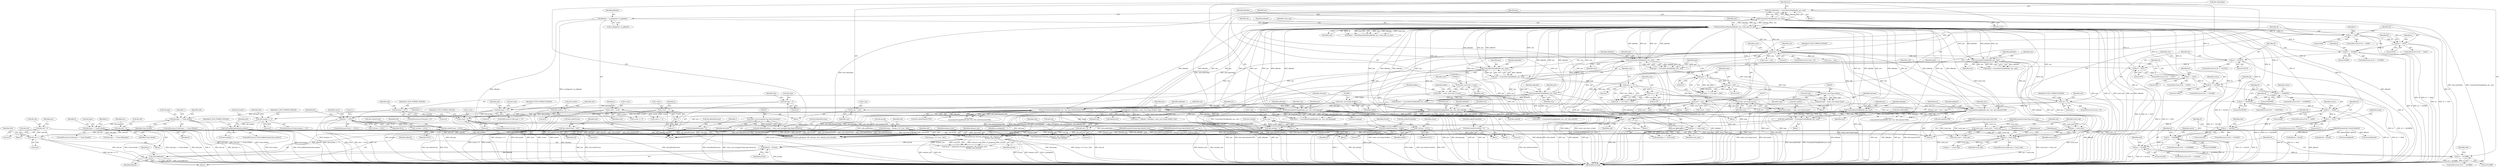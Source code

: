 digraph "1_Android_cc274e2abe8b2a6698a5c47d8aa4bb45f1f9538d_57@pointer" {
"1000781" [label="(Call,pResult = pTrack)"];
"1000771" [label="(Call,AudioTrack::Parse(m_pSegment, info, element_start,\n                                          element_size, pTrack))"];
"1000606" [label="(Call,info.codecDelay = UnserializeUInt(pReader, pos, size))"];
"1000610" [label="(Call,UnserializeUInt(pReader, pos, size))"];
"1000223" [label="(Call,ParseElementHeader(pReader, pos, track_stop, id, size))"];
"1000458" [label="(Call,UnserializeUInt(pReader, pos, size))"];
"1000236" [label="(Call,size < 0)"];
"1000388" [label="(Call,UnserializeUInt(pReader, pos, size))"];
"1000589" [label="(Call,UnserializeString(pReader, pos, size, info.codecNameAsUTF8))"];
"1000624" [label="(Call,UnserializeUInt(pReader, pos, size))"];
"1000134" [label="(Call,pReader = m_pSegment->m_pReader)"];
"1000503" [label="(Call,UnserializeUInt(pReader, pos, size))"];
"1000484" [label="(Call,UnserializeString(pReader, pos, size, info.codecId))"];
"1000418" [label="(Call,UnserializeString(pReader, pos, size, info.nameAsUTF8))"];
"1000438" [label="(Call,UnserializeString(pReader, pos, size, info.language))"];
"1000358" [label="(Call,UnserializeUInt(pReader, pos, size))"];
"1000214" [label="(Call,pos < track_stop)"];
"1000632" [label="(Call,pos <= track_stop)"];
"1000628" [label="(Call,pos += size)"];
"1000539" [label="(Call,static_cast<size_t>(size))"];
"1000299" [label="(Call,size > 8)"];
"1000557" [label="(Call,pReader->Read(pos, static_cast<long>(buflen), buf))"];
"1000559" [label="(Call,static_cast<long>(buflen))"];
"1000537" [label="(Call,buflen = static_cast<size_t>(size))"];
"1000548" [label="(Call,buf == NULL)"];
"1000140" [label="(Call,pos = track_start)"];
"1000123" [label="(MethodParameterIn,long long track_start)"];
"1000144" [label="(Call,track_stop = track_start + track_size)"];
"1000124" [label="(MethodParameterIn,long long track_size)"];
"1000519" [label="(Call,id == 0x23A2)"];
"1000497" [label="(Call,id == 0x1C)"];
"1000477" [label="(Call,id == 0x06)"];
"1000451" [label="(Call,id == 0x03E383)"];
"1000431" [label="(Call,id == 0x02B59C)"];
"1000411" [label="(Call,id == 0x136E)"];
"1000381" [label="(Call,id == 0x03)"];
"1000351" [label="(Call,id == 0x57)"];
"1000294" [label="(Call,id == 0x33C5)"];
"1000278" [label="(Call,id == 0x2D80)"];
"1000262" [label="(Call,id == 0x61)"];
"1000246" [label="(Call,id == 0x60)"];
"1000616" [label="(Call,id == 0x16BB)"];
"1000602" [label="(Call,id == 0x16AA)"];
"1000582" [label="(Call,id == 0x058688)"];
"1000662" [label="(Call,info.lacing = (lacing > 0) ? true : false)"];
"1000570" [label="(Call,info.codecPrivate = buf)"];
"1000342" [label="(Call,info.uid |= b)"];
"1000337" [label="(Call,info.uid <<= 8)"];
"1000304" [label="(Call,info.uid = 0)"];
"1000468" [label="(Call,info.defaultDuration = static_cast<unsigned long long>(duration))"];
"1000472" [label="(Call,static_cast<unsigned long long>(duration))"];
"1000463" [label="(Call,duration < 0)"];
"1000456" [label="(Call,duration = UnserializeUInt(pReader, pos, size))"];
"1000737" [label="(Call,info.type == Track::kAudio)"];
"1000673" [label="(Call,info.type == Track::kVideo)"];
"1000655" [label="(Call,info.type <= 0)"];
"1000150" [label="(Call,info.type = 0)"];
"1000402" [label="(Call,info.type = static_cast<long>(type))"];
"1000406" [label="(Call,static_cast<long>(type))"];
"1000397" [label="(Call,type > 254)"];
"1000394" [label="(Call,type <= 0)"];
"1000386" [label="(Call,type = UnserializeUInt(pReader, pos, size))"];
"1000648" [label="(Call,GetTrackByNumber(info.number))"];
"1000640" [label="(Call,info.number <= 0)"];
"1000372" [label="(Call,info.number = static_cast<long>(num))"];
"1000376" [label="(Call,static_cast<long>(num))"];
"1000364" [label="(Call,num <= 0)"];
"1000356" [label="(Call,num = UnserializeUInt(pReader, pos, size))"];
"1000367" [label="(Call,num > 127)"];
"1000155" [label="(Call,info.number = 0)"];
"1000526" [label="(Call,info.codecPrivate = NULL)"];
"1000575" [label="(Call,info.codecPrivateSize = buflen)"];
"1000531" [label="(Call,info.codecPrivateSize = 0)"];
"1000620" [label="(Call,info.seekPreRoll = UnserializeUInt(pReader, pos, size))"];
"1000165" [label="(Call,info.defaultDuration = 0)"];
"1000759" [label="(Call,info.settings = a)"];
"1000744" [label="(Call,a.start < 0)"];
"1000184" [label="(Call,a.start = -1)"];
"1000188" [label="(Call,-1)"];
"1000266" [label="(Call,a.start = start)"];
"1000242" [label="(Call,start = pos)"];
"1000190" [label="(Call,a.size = -1)"];
"1000194" [label="(Call,-1)"];
"1000271" [label="(Call,a.size = size)"];
"1000160" [label="(Call,info.uid = 0)"];
"1000125" [label="(MethodParameterIn,long long element_start)"];
"1000126" [label="(MethodParameterIn,long long element_size)"];
"1000765" [label="(Call,* pTrack = NULL)"];
"1000127" [label="(MethodParameterIn,Track*& pResult)"];
"1000784" [label="(Call,assert(pResult))"];
"1000227" [label="(Identifier,id)"];
"1000465" [label="(Literal,0)"];
"1000124" [label="(MethodParameterIn,long long track_size)"];
"1000629" [label="(Identifier,pos)"];
"1000438" [label="(Call,UnserializeString(pReader, pos, size, info.language))"];
"1000359" [label="(Identifier,pReader)"];
"1000279" [label="(Identifier,id)"];
"1000745" [label="(Call,a.start)"];
"1000367" [label="(Call,num > 127)"];
"1000458" [label="(Call,UnserializeUInt(pReader, pos, size))"];
"1000166" [label="(Call,info.defaultDuration)"];
"1000386" [label="(Call,type = UnserializeUInt(pReader, pos, size))"];
"1000754" [label="(Identifier,v)"];
"1000604" [label="(Literal,0x16AA)"];
"1000442" [label="(Call,info.language)"];
"1000127" [label="(MethodParameterIn,Track*& pResult)"];
"1000472" [label="(Call,static_cast<unsigned long long>(duration))"];
"1000739" [label="(Identifier,info)"];
"1000548" [label="(Call,buf == NULL)"];
"1000736" [label="(ControlStructure,if (info.type == Track::kAudio))"];
"1000497" [label="(Call,id == 0x1C)"];
"1000456" [label="(Call,duration = UnserializeUInt(pReader, pos, size))"];
"1000470" [label="(Identifier,info)"];
"1000664" [label="(Identifier,info)"];
"1000743" [label="(ControlStructure,if (a.start < 0))"];
"1000628" [label="(Call,pos += size)"];
"1000165" [label="(Call,info.defaultDuration = 0)"];
"1000460" [label="(Identifier,pos)"];
"1000361" [label="(Identifier,size)"];
"1000526" [label="(Call,info.codecPrivate = NULL)"];
"1000299" [label="(Call,size > 8)"];
"1000592" [label="(Identifier,size)"];
"1000625" [label="(Identifier,pReader)"];
"1000433" [label="(Literal,0x02B59C)"];
"1000485" [label="(Identifier,pReader)"];
"1000577" [label="(Identifier,info)"];
"1000189" [label="(Literal,1)"];
"1000387" [label="(Identifier,type)"];
"1000306" [label="(Identifier,info)"];
"1000242" [label="(Call,start = pos)"];
"1000228" [label="(Identifier,size)"];
"1000412" [label="(Identifier,id)"];
"1000656" [label="(Call,info.type)"];
"1000396" [label="(Literal,0)"];
"1000549" [label="(Identifier,buf)"];
"1000459" [label="(Identifier,pReader)"];
"1000737" [label="(Call,info.type == Track::kAudio)"];
"1000532" [label="(Call,info.codecPrivateSize)"];
"1000488" [label="(Call,info.codecId)"];
"1000636" [label="(Call,pos == track_stop)"];
"1000627" [label="(Identifier,size)"];
"1000750" [label="(Identifier,E_FILE_FORMAT_INVALID)"];
"1000342" [label="(Call,info.uid |= b)"];
"1000746" [label="(Identifier,a)"];
"1000765" [label="(Call,* pTrack = NULL)"];
"1000344" [label="(Identifier,info)"];
"1000266" [label="(Call,a.start = start)"];
"1000531" [label="(Call,info.codecPrivateSize = 0)"];
"1000771" [label="(Call,AudioTrack::Parse(m_pSegment, info, element_start,\n                                          element_size, pTrack))"];
"1000666" [label="(Call,(lacing > 0) ? true : false)"];
"1000346" [label="(Identifier,b)"];
"1000502" [label="(Identifier,lacing)"];
"1000607" [label="(Call,info.codecDelay)"];
"1000538" [label="(Identifier,buflen)"];
"1000293" [label="(ControlStructure,if (id == 0x33C5))"];
"1000853" [label="(Call,Track::Create(m_pSegment, info, element_start, element_size, pTrack))"];
"1000617" [label="(Identifier,id)"];
"1000467" [label="(Identifier,E_FILE_FORMAT_INVALID)"];
"1000394" [label="(Call,type <= 0)"];
"1000646" [label="(Identifier,E_FILE_FORMAT_INVALID)"];
"1000378" [label="(Identifier,num)"];
"1000454" [label="(Block,)"];
"1000469" [label="(Call,info.defaultDuration)"];
"1000863" [label="(Call,pResult = pTrack)"];
"1000648" [label="(Call,GetTrackByNumber(info.number))"];
"1000785" [label="(Identifier,pResult)"];
"1000354" [label="(Block,)"];
"1000622" [label="(Identifier,info)"];
"1000776" [label="(Identifier,pTrack)"];
"1000145" [label="(Identifier,track_stop)"];
"1000707" [label="(Call,VideoTrack::Parse(m_pSegment, info, element_start,\n                                          element_size, pTrack))"];
"1000311" [label="(Identifier,pos_)"];
"1000618" [label="(Literal,0x16BB)"];
"1000397" [label="(Call,type > 254)"];
"1000236" [label="(Call,size < 0)"];
"1000501" [label="(Call,lacing = UnserializeUInt(pReader, pos, size))"];
"1000674" [label="(Call,info.type)"];
"1000717" [label="(Call,pResult = pTrack)"];
"1000616" [label="(Call,id == 0x16BB)"];
"1000556" [label="(Identifier,status)"];
"1000243" [label="(Identifier,start)"];
"1000353" [label="(Literal,0x57)"];
"1000462" [label="(ControlStructure,if (duration < 0))"];
"1000167" [label="(Identifier,info)"];
"1000533" [label="(Identifier,info)"];
"1000136" [label="(Call,m_pSegment->m_pReader)"];
"1000224" [label="(Identifier,pReader)"];
"1000576" [label="(Call,info.codecPrivateSize)"];
"1000275" [label="(Identifier,size)"];
"1000420" [label="(Identifier,pos)"];
"1000463" [label="(Call,duration < 0)"];
"1000406" [label="(Call,static_cast<long>(type))"];
"1000663" [label="(Call,info.lacing)"];
"1000484" [label="(Call,UnserializeString(pReader, pos, size, info.codecId))"];
"1000357" [label="(Identifier,num)"];
"1000250" [label="(Call,v.start = start)"];
"1000272" [label="(Call,a.size)"];
"1000301" [label="(Literal,8)"];
"1000519" [label="(Call,id == 0x23A2)"];
"1000624" [label="(Call,UnserializeUInt(pReader, pos, size))"];
"1000612" [label="(Identifier,pos)"];
"1000188" [label="(Call,-1)"];
"1000246" [label="(Call,id == 0x60)"];
"1000570" [label="(Call,info.codecPrivate = buf)"];
"1000173" [label="(Identifier,v)"];
"1000520" [label="(Identifier,id)"];
"1000496" [label="(ControlStructure,if (id == 0x1C))"];
"1000194" [label="(Call,-1)"];
"1000541" [label="(Identifier,size)"];
"1000682" [label="(Identifier,v)"];
"1000191" [label="(Call,a.size)"];
"1000261" [label="(ControlStructure,if (id == 0x61))"];
"1000537" [label="(Call,buflen = static_cast<size_t>(size))"];
"1000162" [label="(Identifier,info)"];
"1000157" [label="(Identifier,info)"];
"1000550" [label="(Identifier,NULL)"];
"1000144" [label="(Call,track_stop = track_start + track_size)"];
"1000588" [label="(Identifier,status)"];
"1000384" [label="(Block,)"];
"1000235" [label="(ControlStructure,if (size < 0))"];
"1000741" [label="(Identifier,Track::kAudio)"];
"1000352" [label="(Identifier,id)"];
"1000284" [label="(Identifier,e)"];
"1000282" [label="(Call,e.start = start)"];
"1000530" [label="(Identifier,NULL)"];
"1000303" [label="(Identifier,E_FILE_FORMAT_INVALID)"];
"1000543" [label="(Identifier,buflen)"];
"1000561" [label="(Identifier,buflen)"];
"1000847" [label="(Call,* pTrack = NULL)"];
"1000634" [label="(Identifier,track_stop)"];
"1000451" [label="(Call,id == 0x03E383)"];
"1000655" [label="(Call,info.type <= 0)"];
"1000169" [label="(Literal,0)"];
"1000613" [label="(Identifier,size)"];
"1000440" [label="(Identifier,pos)"];
"1000535" [label="(Literal,0)"];
"1000499" [label="(Literal,0x1C)"];
"1000641" [label="(Call,info.number)"];
"1000184" [label="(Call,a.start = -1)"];
"1000558" [label="(Identifier,pos)"];
"1000383" [label="(Literal,0x03)"];
"1000195" [label="(Literal,1)"];
"1000155" [label="(Call,info.number = 0)"];
"1000557" [label="(Call,pReader->Read(pos, static_cast<long>(buflen), buf))"];
"1000142" [label="(Identifier,track_start)"];
"1000644" [label="(Literal,0)"];
"1000126" [label="(MethodParameterIn,long long element_size)"];
"1000773" [label="(Identifier,info)"];
"1000587" [label="(Call,status =\n UnserializeString(pReader, pos, size, info.codecNameAsUTF8))"];
"1000468" [label="(Call,info.defaultDuration = static_cast<unsigned long long>(duration))"];
"1000363" [label="(Call,(num <= 0) || (num > 127))"];
"1000146" [label="(Call,track_start + track_size)"];
"1000351" [label="(Call,id == 0x57)"];
"1000654" [label="(ControlStructure,if (info.type <= 0))"];
"1000271" [label="(Call,a.size = size)"];
"1000223" [label="(Call,ParseElementHeader(pReader, pos, track_stop, id, size))"];
"1000562" [label="(Identifier,buf)"];
"1000591" [label="(Identifier,pos)"];
"1000759" [label="(Call,info.settings = a)"];
"1000766" [label="(Identifier,pTrack)"];
"1000255" [label="(Call,v.size = size)"];
"1000338" [label="(Call,info.uid)"];
"1000464" [label="(Identifier,duration)"];
"1000192" [label="(Identifier,a)"];
"1000653" [label="(Identifier,E_FILE_FORMAT_INVALID)"];
"1000156" [label="(Call,info.number)"];
"1000575" [label="(Call,info.codecPrivateSize = buflen)"];
"1000477" [label="(Call,id == 0x06)"];
"1000589" [label="(Call,UnserializeString(pReader, pos, size, info.codecNameAsUTF8))"];
"1000584" [label="(Literal,0x058688)"];
"1000389" [label="(Identifier,pReader)"];
"1000608" [label="(Identifier,info)"];
"1000581" [label="(ControlStructure,if (id == 0x058688))"];
"1000390" [label="(Identifier,pos)"];
"1000296" [label="(Literal,0x33C5)"];
"1000408" [label="(Identifier,type)"];
"1000402" [label="(Call,info.type = static_cast<long>(type))"];
"1000559" [label="(Call,static_cast<long>(buflen))"];
"1000566" [label="(Call,delete[] buf)"];
"1000781" [label="(Call,pResult = pTrack)"];
"1000413" [label="(Literal,0x136E)"];
"1000215" [label="(Identifier,pos)"];
"1000763" [label="(Identifier,a)"];
"1000789" [label="(Identifier,e)"];
"1000504" [label="(Identifier,pReader)"];
"1000631" [label="(Call,assert(pos <= track_stop))"];
"1000398" [label="(Identifier,type)"];
"1000637" [label="(Identifier,pos)"];
"1000403" [label="(Call,info.type)"];
"1000527" [label="(Call,info.codecPrivate)"];
"1000310" [label="(Call,pos_ = start)"];
"1000748" [label="(Literal,0)"];
"1000388" [label="(Call,UnserializeUInt(pReader, pos, size))"];
"1000870" [label="(MethodReturn,long)"];
"1000226" [label="(Identifier,track_stop)"];
"1000544" [label="(Block,)"];
"1000760" [label="(Call,info.settings)"];
"1000630" [label="(Identifier,size)"];
"1000738" [label="(Call,info.type)"];
"1000804" [label="(Identifier,a)"];
"1000547" [label="(ControlStructure,if (buf == NULL))"];
"1000364" [label="(Call,num <= 0)"];
"1000782" [label="(Identifier,pResult)"];
"1000135" [label="(Identifier,pReader)"];
"1000432" [label="(Identifier,id)"];
"1000553" [label="(Literal,1)"];
"1000268" [label="(Identifier,a)"];
"1000225" [label="(Identifier,pos)"];
"1000308" [label="(Literal,0)"];
"1000222" [label="(Identifier,status)"];
"1000819" [label="(Call,info.type == Track::kMetadata)"];
"1000199" [label="(Identifier,e)"];
"1000769" [label="(Call,status = AudioTrack::Parse(m_pSegment, info, element_start,\n                                          element_size, pTrack))"];
"1000784" [label="(Call,assert(pResult))"];
"1000366" [label="(Literal,0)"];
"1000770" [label="(Identifier,status)"];
"1000152" [label="(Identifier,info)"];
"1000632" [label="(Call,pos <= track_stop)"];
"1000659" [label="(Literal,0)"];
"1000672" [label="(ControlStructure,if (info.type == Track::kVideo))"];
"1000376" [label="(Call,static_cast<long>(num))"];
"1000382" [label="(Identifier,id)"];
"1000742" [label="(Block,)"];
"1000437" [label="(Identifier,status)"];
"1000154" [label="(Literal,0)"];
"1000474" [label="(Identifier,duration)"];
"1000393" [label="(Call,(type <= 0) || (type > 254))"];
"1000151" [label="(Call,info.type)"];
"1000263" [label="(Identifier,id)"];
"1000161" [label="(Call,info.uid)"];
"1000476" [label="(ControlStructure,if (id == 0x06))"];
"1000411" [label="(Call,id == 0x136E)"];
"1000583" [label="(Identifier,id)"];
"1000521" [label="(Literal,0x23A2)"];
"1000606" [label="(Call,info.codecDelay = UnserializeUInt(pReader, pos, size))"];
"1000240" [label="(Identifier,E_FILE_FORMAT_INVALID)"];
"1000478" [label="(Identifier,id)"];
"1000431" [label="(Call,id == 0x02B59C)"];
"1000650" [label="(Identifier,info)"];
"1000518" [label="(ControlStructure,if (id == 0x23A2))"];
"1000479" [label="(Literal,0x06)"];
"1000238" [label="(Literal,0)"];
"1000661" [label="(Identifier,E_FILE_FORMAT_INVALID)"];
"1000304" [label="(Call,info.uid = 0)"];
"1000365" [label="(Identifier,num)"];
"1000602" [label="(Call,id == 0x16AA)"];
"1000294" [label="(Call,id == 0x33C5)"];
"1000610" [label="(Call,UnserializeUInt(pReader, pos, size))"];
"1000372" [label="(Call,info.number = static_cast<long>(num))"];
"1000368" [label="(Identifier,num)"];
"1000640" [label="(Call,info.number <= 0)"];
"1000453" [label="(Literal,0x03E383)"];
"1000214" [label="(Call,pos < track_stop)"];
"1000487" [label="(Identifier,size)"];
"1000621" [label="(Call,info.seekPreRoll)"];
"1000593" [label="(Call,info.codecNameAsUTF8)"];
"1000273" [label="(Identifier,a)"];
"1000358" [label="(Call,UnserializeUInt(pReader, pos, size))"];
"1000221" [label="(Call,status = ParseElementHeader(pReader, pos, track_stop, id, size))"];
"1000802" [label="(Call,a.start >= 0)"];
"1000430" [label="(ControlStructure,if (id == 0x02B59C))"];
"1000701" [label="(Call,* pTrack = NULL)"];
"1000720" [label="(Call,assert(pResult))"];
"1000360" [label="(Identifier,pos)"];
"1000673" [label="(Call,info.type == Track::kVideo)"];
"1000278" [label="(Call,id == 0x2D80)"];
"1000160" [label="(Call,info.uid = 0)"];
"1000657" [label="(Identifier,info)"];
"1000277" [label="(ControlStructure,if (id == 0x2D80))"];
"1000744" [label="(Call,a.start < 0)"];
"1000134" [label="(Call,pReader = m_pSegment->m_pReader)"];
"1000252" [label="(Identifier,v)"];
"1000416" [label="(Call,status =\n UnserializeString(pReader, pos, size, info.nameAsUTF8))"];
"1000264" [label="(Literal,0x61)"];
"1000399" [label="(Literal,254)"];
"1000503" [label="(Call,UnserializeUInt(pReader, pos, size))"];
"1000417" [label="(Identifier,status)"];
"1000369" [label="(Literal,127)"];
"1000615" [label="(ControlStructure,if (id == 0x16BB))"];
"1000498" [label="(Identifier,id)"];
"1000213" [label="(ControlStructure,while (pos < track_stop))"];
"1000675" [label="(Identifier,info)"];
"1000298" [label="(ControlStructure,if (size > 8))"];
"1000297" [label="(Block,)"];
"1000450" [label="(ControlStructure,if (id == 0x03E383))"];
"1000506" [label="(Identifier,size)"];
"1000486" [label="(Identifier,pos)"];
"1000316" [label="(Call,start + size)"];
"1000270" [label="(Identifier,start)"];
"1000185" [label="(Call,a.start)"];
"1000662" [label="(Call,info.lacing = (lacing > 0) ? true : false)"];
"1000649" [label="(Call,info.number)"];
"1000265" [label="(Block,)"];
"1000524" [label="(Identifier,info)"];
"1000123" [label="(MethodParameterIn,long long track_start)"];
"1000381" [label="(Call,id == 0x03)"];
"1000439" [label="(Identifier,pReader)"];
"1000159" [label="(Literal,0)"];
"1000140" [label="(Call,pos = track_start)"];
"1000677" [label="(Identifier,Track::kVideo)"];
"1000505" [label="(Identifier,pos)"];
"1000418" [label="(Call,UnserializeString(pReader, pos, size, info.nameAsUTF8))"];
"1000217" [label="(Block,)"];
"1000419" [label="(Identifier,pReader)"];
"1000341" [label="(Literal,8)"];
"1000410" [label="(ControlStructure,if (id == 0x136E))"];
"1000571" [label="(Call,info.codecPrivate)"];
"1000555" [label="(Call,status = pReader->Read(pos, static_cast<long>(buflen), buf))"];
"1000579" [label="(Identifier,buflen)"];
"1000323" [label="(Block,)"];
"1000245" [label="(ControlStructure,if (id == 0x60))"];
"1000774" [label="(Identifier,element_start)"];
"1000866" [label="(Call,assert(pResult))"];
"1000300" [label="(Identifier,size)"];
"1000287" [label="(Call,e.size = size)"];
"1000350" [label="(ControlStructure,if (id == 0x57))"];
"1000305" [label="(Call,info.uid)"];
"1000216" [label="(Identifier,track_stop)"];
"1000582" [label="(Call,id == 0x058688)"];
"1000190" [label="(Call,a.size = -1)"];
"1000452" [label="(Identifier,id)"];
"1000267" [label="(Call,a.start)"];
"1000461" [label="(Identifier,size)"];
"1000626" [label="(Identifier,pos)"];
"1000141" [label="(Identifier,pos)"];
"1000343" [label="(Call,info.uid)"];
"1000314" [label="(Call,pos_end = start + size)"];
"1000380" [label="(ControlStructure,if (id == 0x03))"];
"1000337" [label="(Call,info.uid <<= 8)"];
"1000647" [label="(ControlStructure,if (GetTrackByNumber(info.number)))"];
"1000441" [label="(Identifier,size)"];
"1000620" [label="(Call,info.seekPreRoll = UnserializeUInt(pReader, pos, size))"];
"1000248" [label="(Literal,0x60)"];
"1000244" [label="(Identifier,pos)"];
"1000783" [label="(Identifier,pTrack)"];
"1000619" [label="(Block,)"];
"1000639" [label="(ControlStructure,if (info.number <= 0))"];
"1000522" [label="(Block,)"];
"1000483" [label="(Identifier,status)"];
"1000539" [label="(Call,static_cast<size_t>(size))"];
"1000633" [label="(Identifier,pos)"];
"1000574" [label="(Identifier,buf)"];
"1000767" [label="(Identifier,NULL)"];
"1000590" [label="(Identifier,pReader)"];
"1000391" [label="(Identifier,size)"];
"1000262" [label="(Call,id == 0x61)"];
"1000603" [label="(Identifier,id)"];
"1000605" [label="(Block,)"];
"1000280" [label="(Literal,0x2D80)"];
"1000128" [label="(Block,)"];
"1000348" [label="(Identifier,pos_)"];
"1000150" [label="(Call,info.type = 0)"];
"1000436" [label="(Call,status = UnserializeString(pReader, pos, size, info.language))"];
"1000295" [label="(Identifier,id)"];
"1000125" [label="(MethodParameterIn,long long element_start)"];
"1000247" [label="(Identifier,id)"];
"1000164" [label="(Literal,0)"];
"1000395" [label="(Identifier,type)"];
"1000457" [label="(Identifier,duration)"];
"1000601" [label="(ControlStructure,if (id == 0x16AA))"];
"1000611" [label="(Identifier,pReader)"];
"1000775" [label="(Identifier,element_size)"];
"1000356" [label="(Call,num = UnserializeUInt(pReader, pos, size))"];
"1000772" [label="(Identifier,m_pSegment)"];
"1000373" [label="(Call,info.number)"];
"1000237" [label="(Identifier,size)"];
"1000482" [label="(Call,status = UnserializeString(pReader, pos, size, info.codecId))"];
"1000421" [label="(Identifier,size)"];
"1000422" [label="(Call,info.nameAsUTF8)"];
"1000688" [label="(Call,a.start >= 0)"];
"1000781" -> "1000742"  [label="AST: "];
"1000781" -> "1000783"  [label="CFG: "];
"1000782" -> "1000781"  [label="AST: "];
"1000783" -> "1000781"  [label="AST: "];
"1000785" -> "1000781"  [label="CFG: "];
"1000781" -> "1000870"  [label="DDG: pTrack"];
"1000771" -> "1000781"  [label="DDG: pTrack"];
"1000127" -> "1000781"  [label="DDG: pResult"];
"1000781" -> "1000784"  [label="DDG: pResult"];
"1000771" -> "1000769"  [label="AST: "];
"1000771" -> "1000776"  [label="CFG: "];
"1000772" -> "1000771"  [label="AST: "];
"1000773" -> "1000771"  [label="AST: "];
"1000774" -> "1000771"  [label="AST: "];
"1000775" -> "1000771"  [label="AST: "];
"1000776" -> "1000771"  [label="AST: "];
"1000769" -> "1000771"  [label="CFG: "];
"1000771" -> "1000870"  [label="DDG: info"];
"1000771" -> "1000870"  [label="DDG: pTrack"];
"1000771" -> "1000870"  [label="DDG: element_start"];
"1000771" -> "1000870"  [label="DDG: m_pSegment"];
"1000771" -> "1000870"  [label="DDG: element_size"];
"1000771" -> "1000769"  [label="DDG: element_start"];
"1000771" -> "1000769"  [label="DDG: m_pSegment"];
"1000771" -> "1000769"  [label="DDG: pTrack"];
"1000771" -> "1000769"  [label="DDG: element_size"];
"1000771" -> "1000769"  [label="DDG: info"];
"1000606" -> "1000771"  [label="DDG: info.codecDelay"];
"1000438" -> "1000771"  [label="DDG: info.language"];
"1000662" -> "1000771"  [label="DDG: info.lacing"];
"1000570" -> "1000771"  [label="DDG: info.codecPrivate"];
"1000342" -> "1000771"  [label="DDG: info.uid"];
"1000304" -> "1000771"  [label="DDG: info.uid"];
"1000418" -> "1000771"  [label="DDG: info.nameAsUTF8"];
"1000468" -> "1000771"  [label="DDG: info.defaultDuration"];
"1000737" -> "1000771"  [label="DDG: info.type"];
"1000648" -> "1000771"  [label="DDG: info.number"];
"1000526" -> "1000771"  [label="DDG: info.codecPrivate"];
"1000575" -> "1000771"  [label="DDG: info.codecPrivateSize"];
"1000531" -> "1000771"  [label="DDG: info.codecPrivateSize"];
"1000484" -> "1000771"  [label="DDG: info.codecId"];
"1000620" -> "1000771"  [label="DDG: info.seekPreRoll"];
"1000165" -> "1000771"  [label="DDG: info.defaultDuration"];
"1000759" -> "1000771"  [label="DDG: info.settings"];
"1000160" -> "1000771"  [label="DDG: info.uid"];
"1000589" -> "1000771"  [label="DDG: info.codecNameAsUTF8"];
"1000125" -> "1000771"  [label="DDG: element_start"];
"1000126" -> "1000771"  [label="DDG: element_size"];
"1000765" -> "1000771"  [label="DDG: pTrack"];
"1000606" -> "1000605"  [label="AST: "];
"1000606" -> "1000610"  [label="CFG: "];
"1000607" -> "1000606"  [label="AST: "];
"1000610" -> "1000606"  [label="AST: "];
"1000629" -> "1000606"  [label="CFG: "];
"1000606" -> "1000870"  [label="DDG: info.codecDelay"];
"1000606" -> "1000870"  [label="DDG: UnserializeUInt(pReader, pos, size)"];
"1000610" -> "1000606"  [label="DDG: pReader"];
"1000610" -> "1000606"  [label="DDG: pos"];
"1000610" -> "1000606"  [label="DDG: size"];
"1000606" -> "1000707"  [label="DDG: info.codecDelay"];
"1000606" -> "1000853"  [label="DDG: info.codecDelay"];
"1000610" -> "1000613"  [label="CFG: "];
"1000611" -> "1000610"  [label="AST: "];
"1000612" -> "1000610"  [label="AST: "];
"1000613" -> "1000610"  [label="AST: "];
"1000610" -> "1000870"  [label="DDG: pReader"];
"1000610" -> "1000223"  [label="DDG: pReader"];
"1000610" -> "1000223"  [label="DDG: size"];
"1000223" -> "1000610"  [label="DDG: pReader"];
"1000223" -> "1000610"  [label="DDG: pos"];
"1000236" -> "1000610"  [label="DDG: size"];
"1000610" -> "1000628"  [label="DDG: size"];
"1000610" -> "1000628"  [label="DDG: pos"];
"1000223" -> "1000221"  [label="AST: "];
"1000223" -> "1000228"  [label="CFG: "];
"1000224" -> "1000223"  [label="AST: "];
"1000225" -> "1000223"  [label="AST: "];
"1000226" -> "1000223"  [label="AST: "];
"1000227" -> "1000223"  [label="AST: "];
"1000228" -> "1000223"  [label="AST: "];
"1000221" -> "1000223"  [label="CFG: "];
"1000223" -> "1000870"  [label="DDG: pos"];
"1000223" -> "1000870"  [label="DDG: id"];
"1000223" -> "1000870"  [label="DDG: track_stop"];
"1000223" -> "1000870"  [label="DDG: size"];
"1000223" -> "1000870"  [label="DDG: pReader"];
"1000223" -> "1000221"  [label="DDG: size"];
"1000223" -> "1000221"  [label="DDG: pReader"];
"1000223" -> "1000221"  [label="DDG: track_stop"];
"1000223" -> "1000221"  [label="DDG: id"];
"1000223" -> "1000221"  [label="DDG: pos"];
"1000458" -> "1000223"  [label="DDG: pReader"];
"1000458" -> "1000223"  [label="DDG: size"];
"1000388" -> "1000223"  [label="DDG: pReader"];
"1000388" -> "1000223"  [label="DDG: size"];
"1000589" -> "1000223"  [label="DDG: pReader"];
"1000589" -> "1000223"  [label="DDG: size"];
"1000624" -> "1000223"  [label="DDG: pReader"];
"1000624" -> "1000223"  [label="DDG: size"];
"1000134" -> "1000223"  [label="DDG: pReader"];
"1000503" -> "1000223"  [label="DDG: pReader"];
"1000503" -> "1000223"  [label="DDG: size"];
"1000484" -> "1000223"  [label="DDG: pReader"];
"1000484" -> "1000223"  [label="DDG: size"];
"1000418" -> "1000223"  [label="DDG: pReader"];
"1000418" -> "1000223"  [label="DDG: size"];
"1000438" -> "1000223"  [label="DDG: pReader"];
"1000438" -> "1000223"  [label="DDG: size"];
"1000358" -> "1000223"  [label="DDG: pReader"];
"1000358" -> "1000223"  [label="DDG: size"];
"1000214" -> "1000223"  [label="DDG: pos"];
"1000214" -> "1000223"  [label="DDG: track_stop"];
"1000519" -> "1000223"  [label="DDG: id"];
"1000497" -> "1000223"  [label="DDG: id"];
"1000616" -> "1000223"  [label="DDG: id"];
"1000431" -> "1000223"  [label="DDG: id"];
"1000294" -> "1000223"  [label="DDG: id"];
"1000381" -> "1000223"  [label="DDG: id"];
"1000477" -> "1000223"  [label="DDG: id"];
"1000278" -> "1000223"  [label="DDG: id"];
"1000246" -> "1000223"  [label="DDG: id"];
"1000411" -> "1000223"  [label="DDG: id"];
"1000582" -> "1000223"  [label="DDG: id"];
"1000262" -> "1000223"  [label="DDG: id"];
"1000451" -> "1000223"  [label="DDG: id"];
"1000602" -> "1000223"  [label="DDG: id"];
"1000351" -> "1000223"  [label="DDG: id"];
"1000236" -> "1000223"  [label="DDG: size"];
"1000539" -> "1000223"  [label="DDG: size"];
"1000299" -> "1000223"  [label="DDG: size"];
"1000223" -> "1000236"  [label="DDG: size"];
"1000223" -> "1000242"  [label="DDG: pos"];
"1000223" -> "1000246"  [label="DDG: id"];
"1000223" -> "1000358"  [label="DDG: pReader"];
"1000223" -> "1000358"  [label="DDG: pos"];
"1000223" -> "1000388"  [label="DDG: pReader"];
"1000223" -> "1000388"  [label="DDG: pos"];
"1000223" -> "1000418"  [label="DDG: pReader"];
"1000223" -> "1000418"  [label="DDG: pos"];
"1000223" -> "1000438"  [label="DDG: pReader"];
"1000223" -> "1000438"  [label="DDG: pos"];
"1000223" -> "1000458"  [label="DDG: pReader"];
"1000223" -> "1000458"  [label="DDG: pos"];
"1000223" -> "1000484"  [label="DDG: pReader"];
"1000223" -> "1000484"  [label="DDG: pos"];
"1000223" -> "1000503"  [label="DDG: pReader"];
"1000223" -> "1000503"  [label="DDG: pos"];
"1000223" -> "1000557"  [label="DDG: pos"];
"1000223" -> "1000589"  [label="DDG: pReader"];
"1000223" -> "1000589"  [label="DDG: pos"];
"1000223" -> "1000624"  [label="DDG: pReader"];
"1000223" -> "1000624"  [label="DDG: pos"];
"1000223" -> "1000628"  [label="DDG: pos"];
"1000223" -> "1000632"  [label="DDG: track_stop"];
"1000458" -> "1000456"  [label="AST: "];
"1000458" -> "1000461"  [label="CFG: "];
"1000459" -> "1000458"  [label="AST: "];
"1000460" -> "1000458"  [label="AST: "];
"1000461" -> "1000458"  [label="AST: "];
"1000456" -> "1000458"  [label="CFG: "];
"1000458" -> "1000870"  [label="DDG: size"];
"1000458" -> "1000870"  [label="DDG: pos"];
"1000458" -> "1000870"  [label="DDG: pReader"];
"1000458" -> "1000456"  [label="DDG: pReader"];
"1000458" -> "1000456"  [label="DDG: pos"];
"1000458" -> "1000456"  [label="DDG: size"];
"1000236" -> "1000458"  [label="DDG: size"];
"1000458" -> "1000628"  [label="DDG: size"];
"1000458" -> "1000628"  [label="DDG: pos"];
"1000236" -> "1000235"  [label="AST: "];
"1000236" -> "1000238"  [label="CFG: "];
"1000237" -> "1000236"  [label="AST: "];
"1000238" -> "1000236"  [label="AST: "];
"1000240" -> "1000236"  [label="CFG: "];
"1000243" -> "1000236"  [label="CFG: "];
"1000236" -> "1000870"  [label="DDG: size"];
"1000236" -> "1000870"  [label="DDG: size < 0"];
"1000236" -> "1000255"  [label="DDG: size"];
"1000236" -> "1000271"  [label="DDG: size"];
"1000236" -> "1000287"  [label="DDG: size"];
"1000236" -> "1000299"  [label="DDG: size"];
"1000236" -> "1000358"  [label="DDG: size"];
"1000236" -> "1000388"  [label="DDG: size"];
"1000236" -> "1000418"  [label="DDG: size"];
"1000236" -> "1000438"  [label="DDG: size"];
"1000236" -> "1000484"  [label="DDG: size"];
"1000236" -> "1000503"  [label="DDG: size"];
"1000236" -> "1000539"  [label="DDG: size"];
"1000236" -> "1000589"  [label="DDG: size"];
"1000236" -> "1000624"  [label="DDG: size"];
"1000236" -> "1000628"  [label="DDG: size"];
"1000388" -> "1000386"  [label="AST: "];
"1000388" -> "1000391"  [label="CFG: "];
"1000389" -> "1000388"  [label="AST: "];
"1000390" -> "1000388"  [label="AST: "];
"1000391" -> "1000388"  [label="AST: "];
"1000386" -> "1000388"  [label="CFG: "];
"1000388" -> "1000870"  [label="DDG: pReader"];
"1000388" -> "1000870"  [label="DDG: pos"];
"1000388" -> "1000870"  [label="DDG: size"];
"1000388" -> "1000386"  [label="DDG: pReader"];
"1000388" -> "1000386"  [label="DDG: pos"];
"1000388" -> "1000386"  [label="DDG: size"];
"1000388" -> "1000628"  [label="DDG: size"];
"1000388" -> "1000628"  [label="DDG: pos"];
"1000589" -> "1000587"  [label="AST: "];
"1000589" -> "1000593"  [label="CFG: "];
"1000590" -> "1000589"  [label="AST: "];
"1000591" -> "1000589"  [label="AST: "];
"1000592" -> "1000589"  [label="AST: "];
"1000593" -> "1000589"  [label="AST: "];
"1000587" -> "1000589"  [label="CFG: "];
"1000589" -> "1000870"  [label="DDG: pReader"];
"1000589" -> "1000870"  [label="DDG: size"];
"1000589" -> "1000870"  [label="DDG: pos"];
"1000589" -> "1000870"  [label="DDG: info.codecNameAsUTF8"];
"1000589" -> "1000587"  [label="DDG: pReader"];
"1000589" -> "1000587"  [label="DDG: pos"];
"1000589" -> "1000587"  [label="DDG: size"];
"1000589" -> "1000587"  [label="DDG: info.codecNameAsUTF8"];
"1000589" -> "1000628"  [label="DDG: size"];
"1000589" -> "1000628"  [label="DDG: pos"];
"1000589" -> "1000707"  [label="DDG: info.codecNameAsUTF8"];
"1000589" -> "1000853"  [label="DDG: info.codecNameAsUTF8"];
"1000624" -> "1000620"  [label="AST: "];
"1000624" -> "1000627"  [label="CFG: "];
"1000625" -> "1000624"  [label="AST: "];
"1000626" -> "1000624"  [label="AST: "];
"1000627" -> "1000624"  [label="AST: "];
"1000620" -> "1000624"  [label="CFG: "];
"1000624" -> "1000870"  [label="DDG: pReader"];
"1000624" -> "1000620"  [label="DDG: pReader"];
"1000624" -> "1000620"  [label="DDG: pos"];
"1000624" -> "1000620"  [label="DDG: size"];
"1000624" -> "1000628"  [label="DDG: size"];
"1000624" -> "1000628"  [label="DDG: pos"];
"1000134" -> "1000128"  [label="AST: "];
"1000134" -> "1000136"  [label="CFG: "];
"1000135" -> "1000134"  [label="AST: "];
"1000136" -> "1000134"  [label="AST: "];
"1000141" -> "1000134"  [label="CFG: "];
"1000134" -> "1000870"  [label="DDG: pReader"];
"1000134" -> "1000870"  [label="DDG: m_pSegment->m_pReader"];
"1000503" -> "1000501"  [label="AST: "];
"1000503" -> "1000506"  [label="CFG: "];
"1000504" -> "1000503"  [label="AST: "];
"1000505" -> "1000503"  [label="AST: "];
"1000506" -> "1000503"  [label="AST: "];
"1000501" -> "1000503"  [label="CFG: "];
"1000503" -> "1000870"  [label="DDG: size"];
"1000503" -> "1000870"  [label="DDG: pos"];
"1000503" -> "1000870"  [label="DDG: pReader"];
"1000503" -> "1000501"  [label="DDG: pReader"];
"1000503" -> "1000501"  [label="DDG: pos"];
"1000503" -> "1000501"  [label="DDG: size"];
"1000503" -> "1000628"  [label="DDG: size"];
"1000503" -> "1000628"  [label="DDG: pos"];
"1000484" -> "1000482"  [label="AST: "];
"1000484" -> "1000488"  [label="CFG: "];
"1000485" -> "1000484"  [label="AST: "];
"1000486" -> "1000484"  [label="AST: "];
"1000487" -> "1000484"  [label="AST: "];
"1000488" -> "1000484"  [label="AST: "];
"1000482" -> "1000484"  [label="CFG: "];
"1000484" -> "1000870"  [label="DDG: pos"];
"1000484" -> "1000870"  [label="DDG: info.codecId"];
"1000484" -> "1000870"  [label="DDG: size"];
"1000484" -> "1000870"  [label="DDG: pReader"];
"1000484" -> "1000482"  [label="DDG: pReader"];
"1000484" -> "1000482"  [label="DDG: pos"];
"1000484" -> "1000482"  [label="DDG: size"];
"1000484" -> "1000482"  [label="DDG: info.codecId"];
"1000484" -> "1000628"  [label="DDG: size"];
"1000484" -> "1000628"  [label="DDG: pos"];
"1000484" -> "1000707"  [label="DDG: info.codecId"];
"1000484" -> "1000853"  [label="DDG: info.codecId"];
"1000418" -> "1000416"  [label="AST: "];
"1000418" -> "1000422"  [label="CFG: "];
"1000419" -> "1000418"  [label="AST: "];
"1000420" -> "1000418"  [label="AST: "];
"1000421" -> "1000418"  [label="AST: "];
"1000422" -> "1000418"  [label="AST: "];
"1000416" -> "1000418"  [label="CFG: "];
"1000418" -> "1000870"  [label="DDG: pos"];
"1000418" -> "1000870"  [label="DDG: info.nameAsUTF8"];
"1000418" -> "1000870"  [label="DDG: size"];
"1000418" -> "1000870"  [label="DDG: pReader"];
"1000418" -> "1000416"  [label="DDG: pReader"];
"1000418" -> "1000416"  [label="DDG: pos"];
"1000418" -> "1000416"  [label="DDG: size"];
"1000418" -> "1000416"  [label="DDG: info.nameAsUTF8"];
"1000418" -> "1000628"  [label="DDG: size"];
"1000418" -> "1000628"  [label="DDG: pos"];
"1000418" -> "1000707"  [label="DDG: info.nameAsUTF8"];
"1000418" -> "1000853"  [label="DDG: info.nameAsUTF8"];
"1000438" -> "1000436"  [label="AST: "];
"1000438" -> "1000442"  [label="CFG: "];
"1000439" -> "1000438"  [label="AST: "];
"1000440" -> "1000438"  [label="AST: "];
"1000441" -> "1000438"  [label="AST: "];
"1000442" -> "1000438"  [label="AST: "];
"1000436" -> "1000438"  [label="CFG: "];
"1000438" -> "1000870"  [label="DDG: info.language"];
"1000438" -> "1000870"  [label="DDG: pos"];
"1000438" -> "1000870"  [label="DDG: size"];
"1000438" -> "1000870"  [label="DDG: pReader"];
"1000438" -> "1000436"  [label="DDG: pReader"];
"1000438" -> "1000436"  [label="DDG: pos"];
"1000438" -> "1000436"  [label="DDG: size"];
"1000438" -> "1000436"  [label="DDG: info.language"];
"1000438" -> "1000628"  [label="DDG: size"];
"1000438" -> "1000628"  [label="DDG: pos"];
"1000438" -> "1000707"  [label="DDG: info.language"];
"1000438" -> "1000853"  [label="DDG: info.language"];
"1000358" -> "1000356"  [label="AST: "];
"1000358" -> "1000361"  [label="CFG: "];
"1000359" -> "1000358"  [label="AST: "];
"1000360" -> "1000358"  [label="AST: "];
"1000361" -> "1000358"  [label="AST: "];
"1000356" -> "1000358"  [label="CFG: "];
"1000358" -> "1000870"  [label="DDG: size"];
"1000358" -> "1000870"  [label="DDG: pos"];
"1000358" -> "1000870"  [label="DDG: pReader"];
"1000358" -> "1000356"  [label="DDG: pReader"];
"1000358" -> "1000356"  [label="DDG: pos"];
"1000358" -> "1000356"  [label="DDG: size"];
"1000358" -> "1000628"  [label="DDG: size"];
"1000358" -> "1000628"  [label="DDG: pos"];
"1000214" -> "1000213"  [label="AST: "];
"1000214" -> "1000216"  [label="CFG: "];
"1000215" -> "1000214"  [label="AST: "];
"1000216" -> "1000214"  [label="AST: "];
"1000222" -> "1000214"  [label="CFG: "];
"1000637" -> "1000214"  [label="CFG: "];
"1000214" -> "1000870"  [label="DDG: pos < track_stop"];
"1000632" -> "1000214"  [label="DDG: pos"];
"1000632" -> "1000214"  [label="DDG: track_stop"];
"1000140" -> "1000214"  [label="DDG: pos"];
"1000144" -> "1000214"  [label="DDG: track_stop"];
"1000214" -> "1000636"  [label="DDG: pos"];
"1000214" -> "1000636"  [label="DDG: track_stop"];
"1000632" -> "1000631"  [label="AST: "];
"1000632" -> "1000634"  [label="CFG: "];
"1000633" -> "1000632"  [label="AST: "];
"1000634" -> "1000632"  [label="AST: "];
"1000631" -> "1000632"  [label="CFG: "];
"1000632" -> "1000631"  [label="DDG: pos"];
"1000632" -> "1000631"  [label="DDG: track_stop"];
"1000628" -> "1000632"  [label="DDG: pos"];
"1000628" -> "1000217"  [label="AST: "];
"1000628" -> "1000630"  [label="CFG: "];
"1000629" -> "1000628"  [label="AST: "];
"1000630" -> "1000628"  [label="AST: "];
"1000633" -> "1000628"  [label="CFG: "];
"1000628" -> "1000870"  [label="DDG: size"];
"1000539" -> "1000628"  [label="DDG: size"];
"1000299" -> "1000628"  [label="DDG: size"];
"1000557" -> "1000628"  [label="DDG: pos"];
"1000539" -> "1000537"  [label="AST: "];
"1000539" -> "1000541"  [label="CFG: "];
"1000540" -> "1000539"  [label="AST: "];
"1000541" -> "1000539"  [label="AST: "];
"1000537" -> "1000539"  [label="CFG: "];
"1000539" -> "1000870"  [label="DDG: size"];
"1000539" -> "1000537"  [label="DDG: size"];
"1000299" -> "1000298"  [label="AST: "];
"1000299" -> "1000301"  [label="CFG: "];
"1000300" -> "1000299"  [label="AST: "];
"1000301" -> "1000299"  [label="AST: "];
"1000303" -> "1000299"  [label="CFG: "];
"1000306" -> "1000299"  [label="CFG: "];
"1000299" -> "1000870"  [label="DDG: size > 8"];
"1000299" -> "1000870"  [label="DDG: size"];
"1000299" -> "1000314"  [label="DDG: size"];
"1000299" -> "1000316"  [label="DDG: size"];
"1000557" -> "1000555"  [label="AST: "];
"1000557" -> "1000562"  [label="CFG: "];
"1000558" -> "1000557"  [label="AST: "];
"1000559" -> "1000557"  [label="AST: "];
"1000562" -> "1000557"  [label="AST: "];
"1000555" -> "1000557"  [label="CFG: "];
"1000557" -> "1000870"  [label="DDG: pos"];
"1000557" -> "1000870"  [label="DDG: static_cast<long>(buflen)"];
"1000557" -> "1000548"  [label="DDG: buf"];
"1000557" -> "1000555"  [label="DDG: pos"];
"1000557" -> "1000555"  [label="DDG: static_cast<long>(buflen)"];
"1000557" -> "1000555"  [label="DDG: buf"];
"1000559" -> "1000557"  [label="DDG: buflen"];
"1000548" -> "1000557"  [label="DDG: buf"];
"1000557" -> "1000566"  [label="DDG: buf"];
"1000557" -> "1000570"  [label="DDG: buf"];
"1000559" -> "1000561"  [label="CFG: "];
"1000560" -> "1000559"  [label="AST: "];
"1000561" -> "1000559"  [label="AST: "];
"1000562" -> "1000559"  [label="CFG: "];
"1000559" -> "1000870"  [label="DDG: buflen"];
"1000537" -> "1000559"  [label="DDG: buflen"];
"1000559" -> "1000575"  [label="DDG: buflen"];
"1000537" -> "1000522"  [label="AST: "];
"1000538" -> "1000537"  [label="AST: "];
"1000543" -> "1000537"  [label="CFG: "];
"1000537" -> "1000870"  [label="DDG: static_cast<size_t>(size)"];
"1000537" -> "1000870"  [label="DDG: buflen"];
"1000548" -> "1000547"  [label="AST: "];
"1000548" -> "1000550"  [label="CFG: "];
"1000549" -> "1000548"  [label="AST: "];
"1000550" -> "1000548"  [label="AST: "];
"1000553" -> "1000548"  [label="CFG: "];
"1000556" -> "1000548"  [label="CFG: "];
"1000548" -> "1000870"  [label="DDG: NULL"];
"1000548" -> "1000870"  [label="DDG: buf == NULL"];
"1000548" -> "1000870"  [label="DDG: buf"];
"1000548" -> "1000526"  [label="DDG: NULL"];
"1000548" -> "1000701"  [label="DDG: NULL"];
"1000548" -> "1000765"  [label="DDG: NULL"];
"1000548" -> "1000847"  [label="DDG: NULL"];
"1000140" -> "1000128"  [label="AST: "];
"1000140" -> "1000142"  [label="CFG: "];
"1000141" -> "1000140"  [label="AST: "];
"1000142" -> "1000140"  [label="AST: "];
"1000145" -> "1000140"  [label="CFG: "];
"1000123" -> "1000140"  [label="DDG: track_start"];
"1000123" -> "1000122"  [label="AST: "];
"1000123" -> "1000870"  [label="DDG: track_start"];
"1000123" -> "1000144"  [label="DDG: track_start"];
"1000123" -> "1000146"  [label="DDG: track_start"];
"1000144" -> "1000128"  [label="AST: "];
"1000144" -> "1000146"  [label="CFG: "];
"1000145" -> "1000144"  [label="AST: "];
"1000146" -> "1000144"  [label="AST: "];
"1000152" -> "1000144"  [label="CFG: "];
"1000144" -> "1000870"  [label="DDG: track_start + track_size"];
"1000124" -> "1000144"  [label="DDG: track_size"];
"1000124" -> "1000122"  [label="AST: "];
"1000124" -> "1000870"  [label="DDG: track_size"];
"1000124" -> "1000146"  [label="DDG: track_size"];
"1000519" -> "1000518"  [label="AST: "];
"1000519" -> "1000521"  [label="CFG: "];
"1000520" -> "1000519"  [label="AST: "];
"1000521" -> "1000519"  [label="AST: "];
"1000524" -> "1000519"  [label="CFG: "];
"1000583" -> "1000519"  [label="CFG: "];
"1000519" -> "1000870"  [label="DDG: id"];
"1000519" -> "1000870"  [label="DDG: id == 0x23A2"];
"1000497" -> "1000519"  [label="DDG: id"];
"1000519" -> "1000582"  [label="DDG: id"];
"1000497" -> "1000496"  [label="AST: "];
"1000497" -> "1000499"  [label="CFG: "];
"1000498" -> "1000497"  [label="AST: "];
"1000499" -> "1000497"  [label="AST: "];
"1000502" -> "1000497"  [label="CFG: "];
"1000520" -> "1000497"  [label="CFG: "];
"1000497" -> "1000870"  [label="DDG: id"];
"1000497" -> "1000870"  [label="DDG: id == 0x1C"];
"1000477" -> "1000497"  [label="DDG: id"];
"1000477" -> "1000476"  [label="AST: "];
"1000477" -> "1000479"  [label="CFG: "];
"1000478" -> "1000477"  [label="AST: "];
"1000479" -> "1000477"  [label="AST: "];
"1000483" -> "1000477"  [label="CFG: "];
"1000498" -> "1000477"  [label="CFG: "];
"1000477" -> "1000870"  [label="DDG: id == 0x06"];
"1000477" -> "1000870"  [label="DDG: id"];
"1000451" -> "1000477"  [label="DDG: id"];
"1000451" -> "1000450"  [label="AST: "];
"1000451" -> "1000453"  [label="CFG: "];
"1000452" -> "1000451"  [label="AST: "];
"1000453" -> "1000451"  [label="AST: "];
"1000457" -> "1000451"  [label="CFG: "];
"1000478" -> "1000451"  [label="CFG: "];
"1000451" -> "1000870"  [label="DDG: id"];
"1000451" -> "1000870"  [label="DDG: id == 0x03E383"];
"1000431" -> "1000451"  [label="DDG: id"];
"1000431" -> "1000430"  [label="AST: "];
"1000431" -> "1000433"  [label="CFG: "];
"1000432" -> "1000431"  [label="AST: "];
"1000433" -> "1000431"  [label="AST: "];
"1000437" -> "1000431"  [label="CFG: "];
"1000452" -> "1000431"  [label="CFG: "];
"1000431" -> "1000870"  [label="DDG: id"];
"1000431" -> "1000870"  [label="DDG: id == 0x02B59C"];
"1000411" -> "1000431"  [label="DDG: id"];
"1000411" -> "1000410"  [label="AST: "];
"1000411" -> "1000413"  [label="CFG: "];
"1000412" -> "1000411"  [label="AST: "];
"1000413" -> "1000411"  [label="AST: "];
"1000417" -> "1000411"  [label="CFG: "];
"1000432" -> "1000411"  [label="CFG: "];
"1000411" -> "1000870"  [label="DDG: id == 0x136E"];
"1000411" -> "1000870"  [label="DDG: id"];
"1000381" -> "1000411"  [label="DDG: id"];
"1000381" -> "1000380"  [label="AST: "];
"1000381" -> "1000383"  [label="CFG: "];
"1000382" -> "1000381"  [label="AST: "];
"1000383" -> "1000381"  [label="AST: "];
"1000387" -> "1000381"  [label="CFG: "];
"1000412" -> "1000381"  [label="CFG: "];
"1000381" -> "1000870"  [label="DDG: id"];
"1000381" -> "1000870"  [label="DDG: id == 0x03"];
"1000351" -> "1000381"  [label="DDG: id"];
"1000351" -> "1000350"  [label="AST: "];
"1000351" -> "1000353"  [label="CFG: "];
"1000352" -> "1000351"  [label="AST: "];
"1000353" -> "1000351"  [label="AST: "];
"1000357" -> "1000351"  [label="CFG: "];
"1000382" -> "1000351"  [label="CFG: "];
"1000351" -> "1000870"  [label="DDG: id == 0x57"];
"1000351" -> "1000870"  [label="DDG: id"];
"1000294" -> "1000351"  [label="DDG: id"];
"1000294" -> "1000293"  [label="AST: "];
"1000294" -> "1000296"  [label="CFG: "];
"1000295" -> "1000294"  [label="AST: "];
"1000296" -> "1000294"  [label="AST: "];
"1000300" -> "1000294"  [label="CFG: "];
"1000352" -> "1000294"  [label="CFG: "];
"1000294" -> "1000870"  [label="DDG: id == 0x33C5"];
"1000294" -> "1000870"  [label="DDG: id"];
"1000278" -> "1000294"  [label="DDG: id"];
"1000278" -> "1000277"  [label="AST: "];
"1000278" -> "1000280"  [label="CFG: "];
"1000279" -> "1000278"  [label="AST: "];
"1000280" -> "1000278"  [label="AST: "];
"1000284" -> "1000278"  [label="CFG: "];
"1000295" -> "1000278"  [label="CFG: "];
"1000278" -> "1000870"  [label="DDG: id == 0x2D80"];
"1000278" -> "1000870"  [label="DDG: id"];
"1000262" -> "1000278"  [label="DDG: id"];
"1000262" -> "1000261"  [label="AST: "];
"1000262" -> "1000264"  [label="CFG: "];
"1000263" -> "1000262"  [label="AST: "];
"1000264" -> "1000262"  [label="AST: "];
"1000268" -> "1000262"  [label="CFG: "];
"1000279" -> "1000262"  [label="CFG: "];
"1000262" -> "1000870"  [label="DDG: id"];
"1000262" -> "1000870"  [label="DDG: id == 0x61"];
"1000246" -> "1000262"  [label="DDG: id"];
"1000246" -> "1000245"  [label="AST: "];
"1000246" -> "1000248"  [label="CFG: "];
"1000247" -> "1000246"  [label="AST: "];
"1000248" -> "1000246"  [label="AST: "];
"1000252" -> "1000246"  [label="CFG: "];
"1000263" -> "1000246"  [label="CFG: "];
"1000246" -> "1000870"  [label="DDG: id == 0x60"];
"1000246" -> "1000870"  [label="DDG: id"];
"1000616" -> "1000615"  [label="AST: "];
"1000616" -> "1000618"  [label="CFG: "];
"1000617" -> "1000616"  [label="AST: "];
"1000618" -> "1000616"  [label="AST: "];
"1000622" -> "1000616"  [label="CFG: "];
"1000629" -> "1000616"  [label="CFG: "];
"1000616" -> "1000870"  [label="DDG: id"];
"1000616" -> "1000870"  [label="DDG: id == 0x16BB"];
"1000602" -> "1000616"  [label="DDG: id"];
"1000602" -> "1000601"  [label="AST: "];
"1000602" -> "1000604"  [label="CFG: "];
"1000603" -> "1000602"  [label="AST: "];
"1000604" -> "1000602"  [label="AST: "];
"1000608" -> "1000602"  [label="CFG: "];
"1000617" -> "1000602"  [label="CFG: "];
"1000602" -> "1000870"  [label="DDG: id == 0x16AA"];
"1000602" -> "1000870"  [label="DDG: id"];
"1000582" -> "1000602"  [label="DDG: id"];
"1000582" -> "1000581"  [label="AST: "];
"1000582" -> "1000584"  [label="CFG: "];
"1000583" -> "1000582"  [label="AST: "];
"1000584" -> "1000582"  [label="AST: "];
"1000588" -> "1000582"  [label="CFG: "];
"1000603" -> "1000582"  [label="CFG: "];
"1000582" -> "1000870"  [label="DDG: id"];
"1000582" -> "1000870"  [label="DDG: id == 0x058688"];
"1000662" -> "1000128"  [label="AST: "];
"1000662" -> "1000666"  [label="CFG: "];
"1000663" -> "1000662"  [label="AST: "];
"1000666" -> "1000662"  [label="AST: "];
"1000675" -> "1000662"  [label="CFG: "];
"1000662" -> "1000870"  [label="DDG: info.lacing"];
"1000662" -> "1000870"  [label="DDG: (lacing > 0) ? true : false"];
"1000662" -> "1000707"  [label="DDG: info.lacing"];
"1000662" -> "1000853"  [label="DDG: info.lacing"];
"1000570" -> "1000544"  [label="AST: "];
"1000570" -> "1000574"  [label="CFG: "];
"1000571" -> "1000570"  [label="AST: "];
"1000574" -> "1000570"  [label="AST: "];
"1000577" -> "1000570"  [label="CFG: "];
"1000570" -> "1000870"  [label="DDG: info.codecPrivate"];
"1000570" -> "1000870"  [label="DDG: buf"];
"1000570" -> "1000707"  [label="DDG: info.codecPrivate"];
"1000570" -> "1000853"  [label="DDG: info.codecPrivate"];
"1000342" -> "1000323"  [label="AST: "];
"1000342" -> "1000346"  [label="CFG: "];
"1000343" -> "1000342"  [label="AST: "];
"1000346" -> "1000342"  [label="AST: "];
"1000348" -> "1000342"  [label="CFG: "];
"1000342" -> "1000870"  [label="DDG: info.uid"];
"1000342" -> "1000870"  [label="DDG: info.uid |= b"];
"1000342" -> "1000870"  [label="DDG: b"];
"1000342" -> "1000337"  [label="DDG: info.uid"];
"1000337" -> "1000342"  [label="DDG: info.uid"];
"1000342" -> "1000707"  [label="DDG: info.uid"];
"1000342" -> "1000853"  [label="DDG: info.uid"];
"1000337" -> "1000323"  [label="AST: "];
"1000337" -> "1000341"  [label="CFG: "];
"1000338" -> "1000337"  [label="AST: "];
"1000341" -> "1000337"  [label="AST: "];
"1000344" -> "1000337"  [label="CFG: "];
"1000337" -> "1000870"  [label="DDG: info.uid <<= 8"];
"1000304" -> "1000337"  [label="DDG: info.uid"];
"1000304" -> "1000297"  [label="AST: "];
"1000304" -> "1000308"  [label="CFG: "];
"1000305" -> "1000304"  [label="AST: "];
"1000308" -> "1000304"  [label="AST: "];
"1000311" -> "1000304"  [label="CFG: "];
"1000304" -> "1000870"  [label="DDG: info.uid"];
"1000304" -> "1000707"  [label="DDG: info.uid"];
"1000304" -> "1000853"  [label="DDG: info.uid"];
"1000468" -> "1000454"  [label="AST: "];
"1000468" -> "1000472"  [label="CFG: "];
"1000469" -> "1000468"  [label="AST: "];
"1000472" -> "1000468"  [label="AST: "];
"1000629" -> "1000468"  [label="CFG: "];
"1000468" -> "1000870"  [label="DDG: static_cast<unsigned long long>(duration)"];
"1000468" -> "1000870"  [label="DDG: info.defaultDuration"];
"1000472" -> "1000468"  [label="DDG: duration"];
"1000468" -> "1000707"  [label="DDG: info.defaultDuration"];
"1000468" -> "1000853"  [label="DDG: info.defaultDuration"];
"1000472" -> "1000474"  [label="CFG: "];
"1000473" -> "1000472"  [label="AST: "];
"1000474" -> "1000472"  [label="AST: "];
"1000472" -> "1000870"  [label="DDG: duration"];
"1000463" -> "1000472"  [label="DDG: duration"];
"1000463" -> "1000462"  [label="AST: "];
"1000463" -> "1000465"  [label="CFG: "];
"1000464" -> "1000463"  [label="AST: "];
"1000465" -> "1000463"  [label="AST: "];
"1000467" -> "1000463"  [label="CFG: "];
"1000470" -> "1000463"  [label="CFG: "];
"1000463" -> "1000870"  [label="DDG: duration < 0"];
"1000463" -> "1000870"  [label="DDG: duration"];
"1000456" -> "1000463"  [label="DDG: duration"];
"1000456" -> "1000454"  [label="AST: "];
"1000457" -> "1000456"  [label="AST: "];
"1000464" -> "1000456"  [label="CFG: "];
"1000456" -> "1000870"  [label="DDG: UnserializeUInt(pReader, pos, size)"];
"1000737" -> "1000736"  [label="AST: "];
"1000737" -> "1000741"  [label="CFG: "];
"1000738" -> "1000737"  [label="AST: "];
"1000741" -> "1000737"  [label="AST: "];
"1000746" -> "1000737"  [label="CFG: "];
"1000804" -> "1000737"  [label="CFG: "];
"1000737" -> "1000870"  [label="DDG: info.type"];
"1000737" -> "1000870"  [label="DDG: Track::kAudio"];
"1000737" -> "1000870"  [label="DDG: info.type == Track::kAudio"];
"1000673" -> "1000737"  [label="DDG: info.type"];
"1000737" -> "1000819"  [label="DDG: info.type"];
"1000673" -> "1000672"  [label="AST: "];
"1000673" -> "1000677"  [label="CFG: "];
"1000674" -> "1000673"  [label="AST: "];
"1000677" -> "1000673"  [label="AST: "];
"1000682" -> "1000673"  [label="CFG: "];
"1000739" -> "1000673"  [label="CFG: "];
"1000673" -> "1000870"  [label="DDG: Track::kVideo"];
"1000673" -> "1000870"  [label="DDG: info.type"];
"1000673" -> "1000870"  [label="DDG: info.type == Track::kVideo"];
"1000655" -> "1000673"  [label="DDG: info.type"];
"1000673" -> "1000707"  [label="DDG: info.type"];
"1000655" -> "1000654"  [label="AST: "];
"1000655" -> "1000659"  [label="CFG: "];
"1000656" -> "1000655"  [label="AST: "];
"1000659" -> "1000655"  [label="AST: "];
"1000661" -> "1000655"  [label="CFG: "];
"1000664" -> "1000655"  [label="CFG: "];
"1000655" -> "1000870"  [label="DDG: info.type"];
"1000655" -> "1000870"  [label="DDG: info.type <= 0"];
"1000150" -> "1000655"  [label="DDG: info.type"];
"1000402" -> "1000655"  [label="DDG: info.type"];
"1000150" -> "1000128"  [label="AST: "];
"1000150" -> "1000154"  [label="CFG: "];
"1000151" -> "1000150"  [label="AST: "];
"1000154" -> "1000150"  [label="AST: "];
"1000157" -> "1000150"  [label="CFG: "];
"1000150" -> "1000870"  [label="DDG: info.type"];
"1000402" -> "1000384"  [label="AST: "];
"1000402" -> "1000406"  [label="CFG: "];
"1000403" -> "1000402"  [label="AST: "];
"1000406" -> "1000402"  [label="AST: "];
"1000629" -> "1000402"  [label="CFG: "];
"1000402" -> "1000870"  [label="DDG: info.type"];
"1000402" -> "1000870"  [label="DDG: static_cast<long>(type)"];
"1000406" -> "1000402"  [label="DDG: type"];
"1000406" -> "1000408"  [label="CFG: "];
"1000407" -> "1000406"  [label="AST: "];
"1000408" -> "1000406"  [label="AST: "];
"1000406" -> "1000870"  [label="DDG: type"];
"1000397" -> "1000406"  [label="DDG: type"];
"1000394" -> "1000406"  [label="DDG: type"];
"1000397" -> "1000393"  [label="AST: "];
"1000397" -> "1000399"  [label="CFG: "];
"1000398" -> "1000397"  [label="AST: "];
"1000399" -> "1000397"  [label="AST: "];
"1000393" -> "1000397"  [label="CFG: "];
"1000397" -> "1000870"  [label="DDG: type"];
"1000397" -> "1000393"  [label="DDG: type"];
"1000397" -> "1000393"  [label="DDG: 254"];
"1000394" -> "1000397"  [label="DDG: type"];
"1000394" -> "1000393"  [label="AST: "];
"1000394" -> "1000396"  [label="CFG: "];
"1000395" -> "1000394"  [label="AST: "];
"1000396" -> "1000394"  [label="AST: "];
"1000398" -> "1000394"  [label="CFG: "];
"1000393" -> "1000394"  [label="CFG: "];
"1000394" -> "1000870"  [label="DDG: type"];
"1000394" -> "1000393"  [label="DDG: type"];
"1000394" -> "1000393"  [label="DDG: 0"];
"1000386" -> "1000394"  [label="DDG: type"];
"1000386" -> "1000384"  [label="AST: "];
"1000387" -> "1000386"  [label="AST: "];
"1000395" -> "1000386"  [label="CFG: "];
"1000386" -> "1000870"  [label="DDG: UnserializeUInt(pReader, pos, size)"];
"1000648" -> "1000647"  [label="AST: "];
"1000648" -> "1000649"  [label="CFG: "];
"1000649" -> "1000648"  [label="AST: "];
"1000653" -> "1000648"  [label="CFG: "];
"1000657" -> "1000648"  [label="CFG: "];
"1000648" -> "1000870"  [label="DDG: GetTrackByNumber(info.number)"];
"1000648" -> "1000870"  [label="DDG: info.number"];
"1000640" -> "1000648"  [label="DDG: info.number"];
"1000648" -> "1000707"  [label="DDG: info.number"];
"1000648" -> "1000853"  [label="DDG: info.number"];
"1000640" -> "1000639"  [label="AST: "];
"1000640" -> "1000644"  [label="CFG: "];
"1000641" -> "1000640"  [label="AST: "];
"1000644" -> "1000640"  [label="AST: "];
"1000646" -> "1000640"  [label="CFG: "];
"1000650" -> "1000640"  [label="CFG: "];
"1000640" -> "1000870"  [label="DDG: info.number"];
"1000640" -> "1000870"  [label="DDG: info.number <= 0"];
"1000372" -> "1000640"  [label="DDG: info.number"];
"1000155" -> "1000640"  [label="DDG: info.number"];
"1000372" -> "1000354"  [label="AST: "];
"1000372" -> "1000376"  [label="CFG: "];
"1000373" -> "1000372"  [label="AST: "];
"1000376" -> "1000372"  [label="AST: "];
"1000629" -> "1000372"  [label="CFG: "];
"1000372" -> "1000870"  [label="DDG: static_cast<long>(num)"];
"1000372" -> "1000870"  [label="DDG: info.number"];
"1000376" -> "1000372"  [label="DDG: num"];
"1000376" -> "1000378"  [label="CFG: "];
"1000377" -> "1000376"  [label="AST: "];
"1000378" -> "1000376"  [label="AST: "];
"1000376" -> "1000870"  [label="DDG: num"];
"1000364" -> "1000376"  [label="DDG: num"];
"1000367" -> "1000376"  [label="DDG: num"];
"1000364" -> "1000363"  [label="AST: "];
"1000364" -> "1000366"  [label="CFG: "];
"1000365" -> "1000364"  [label="AST: "];
"1000366" -> "1000364"  [label="AST: "];
"1000368" -> "1000364"  [label="CFG: "];
"1000363" -> "1000364"  [label="CFG: "];
"1000364" -> "1000870"  [label="DDG: num"];
"1000364" -> "1000363"  [label="DDG: num"];
"1000364" -> "1000363"  [label="DDG: 0"];
"1000356" -> "1000364"  [label="DDG: num"];
"1000364" -> "1000367"  [label="DDG: num"];
"1000356" -> "1000354"  [label="AST: "];
"1000357" -> "1000356"  [label="AST: "];
"1000365" -> "1000356"  [label="CFG: "];
"1000356" -> "1000870"  [label="DDG: UnserializeUInt(pReader, pos, size)"];
"1000367" -> "1000363"  [label="AST: "];
"1000367" -> "1000369"  [label="CFG: "];
"1000368" -> "1000367"  [label="AST: "];
"1000369" -> "1000367"  [label="AST: "];
"1000363" -> "1000367"  [label="CFG: "];
"1000367" -> "1000870"  [label="DDG: num"];
"1000367" -> "1000363"  [label="DDG: num"];
"1000367" -> "1000363"  [label="DDG: 127"];
"1000155" -> "1000128"  [label="AST: "];
"1000155" -> "1000159"  [label="CFG: "];
"1000156" -> "1000155"  [label="AST: "];
"1000159" -> "1000155"  [label="AST: "];
"1000162" -> "1000155"  [label="CFG: "];
"1000155" -> "1000870"  [label="DDG: info.number"];
"1000526" -> "1000522"  [label="AST: "];
"1000526" -> "1000530"  [label="CFG: "];
"1000527" -> "1000526"  [label="AST: "];
"1000530" -> "1000526"  [label="AST: "];
"1000533" -> "1000526"  [label="CFG: "];
"1000526" -> "1000870"  [label="DDG: NULL"];
"1000526" -> "1000870"  [label="DDG: info.codecPrivate"];
"1000526" -> "1000707"  [label="DDG: info.codecPrivate"];
"1000526" -> "1000853"  [label="DDG: info.codecPrivate"];
"1000575" -> "1000544"  [label="AST: "];
"1000575" -> "1000579"  [label="CFG: "];
"1000576" -> "1000575"  [label="AST: "];
"1000579" -> "1000575"  [label="AST: "];
"1000629" -> "1000575"  [label="CFG: "];
"1000575" -> "1000870"  [label="DDG: buflen"];
"1000575" -> "1000870"  [label="DDG: info.codecPrivateSize"];
"1000575" -> "1000707"  [label="DDG: info.codecPrivateSize"];
"1000575" -> "1000853"  [label="DDG: info.codecPrivateSize"];
"1000531" -> "1000522"  [label="AST: "];
"1000531" -> "1000535"  [label="CFG: "];
"1000532" -> "1000531"  [label="AST: "];
"1000535" -> "1000531"  [label="AST: "];
"1000538" -> "1000531"  [label="CFG: "];
"1000531" -> "1000870"  [label="DDG: info.codecPrivateSize"];
"1000531" -> "1000707"  [label="DDG: info.codecPrivateSize"];
"1000531" -> "1000853"  [label="DDG: info.codecPrivateSize"];
"1000620" -> "1000619"  [label="AST: "];
"1000621" -> "1000620"  [label="AST: "];
"1000629" -> "1000620"  [label="CFG: "];
"1000620" -> "1000870"  [label="DDG: info.seekPreRoll"];
"1000620" -> "1000870"  [label="DDG: UnserializeUInt(pReader, pos, size)"];
"1000620" -> "1000707"  [label="DDG: info.seekPreRoll"];
"1000620" -> "1000853"  [label="DDG: info.seekPreRoll"];
"1000165" -> "1000128"  [label="AST: "];
"1000165" -> "1000169"  [label="CFG: "];
"1000166" -> "1000165"  [label="AST: "];
"1000169" -> "1000165"  [label="AST: "];
"1000173" -> "1000165"  [label="CFG: "];
"1000165" -> "1000870"  [label="DDG: info.defaultDuration"];
"1000165" -> "1000707"  [label="DDG: info.defaultDuration"];
"1000165" -> "1000853"  [label="DDG: info.defaultDuration"];
"1000759" -> "1000742"  [label="AST: "];
"1000759" -> "1000763"  [label="CFG: "];
"1000760" -> "1000759"  [label="AST: "];
"1000763" -> "1000759"  [label="AST: "];
"1000766" -> "1000759"  [label="CFG: "];
"1000759" -> "1000870"  [label="DDG: info.settings"];
"1000759" -> "1000870"  [label="DDG: a"];
"1000744" -> "1000759"  [label="DDG: a.start"];
"1000190" -> "1000759"  [label="DDG: a.size"];
"1000271" -> "1000759"  [label="DDG: a.size"];
"1000744" -> "1000743"  [label="AST: "];
"1000744" -> "1000748"  [label="CFG: "];
"1000745" -> "1000744"  [label="AST: "];
"1000748" -> "1000744"  [label="AST: "];
"1000750" -> "1000744"  [label="CFG: "];
"1000754" -> "1000744"  [label="CFG: "];
"1000744" -> "1000870"  [label="DDG: a.start < 0"];
"1000744" -> "1000870"  [label="DDG: a.start"];
"1000184" -> "1000744"  [label="DDG: a.start"];
"1000266" -> "1000744"  [label="DDG: a.start"];
"1000184" -> "1000128"  [label="AST: "];
"1000184" -> "1000188"  [label="CFG: "];
"1000185" -> "1000184"  [label="AST: "];
"1000188" -> "1000184"  [label="AST: "];
"1000192" -> "1000184"  [label="CFG: "];
"1000184" -> "1000870"  [label="DDG: a.start"];
"1000188" -> "1000184"  [label="DDG: 1"];
"1000184" -> "1000688"  [label="DDG: a.start"];
"1000184" -> "1000802"  [label="DDG: a.start"];
"1000188" -> "1000189"  [label="CFG: "];
"1000189" -> "1000188"  [label="AST: "];
"1000266" -> "1000265"  [label="AST: "];
"1000266" -> "1000270"  [label="CFG: "];
"1000267" -> "1000266"  [label="AST: "];
"1000270" -> "1000266"  [label="AST: "];
"1000273" -> "1000266"  [label="CFG: "];
"1000266" -> "1000870"  [label="DDG: a.start"];
"1000266" -> "1000870"  [label="DDG: start"];
"1000242" -> "1000266"  [label="DDG: start"];
"1000266" -> "1000688"  [label="DDG: a.start"];
"1000266" -> "1000802"  [label="DDG: a.start"];
"1000242" -> "1000217"  [label="AST: "];
"1000242" -> "1000244"  [label="CFG: "];
"1000243" -> "1000242"  [label="AST: "];
"1000244" -> "1000242"  [label="AST: "];
"1000247" -> "1000242"  [label="CFG: "];
"1000242" -> "1000870"  [label="DDG: pos"];
"1000242" -> "1000870"  [label="DDG: start"];
"1000242" -> "1000250"  [label="DDG: start"];
"1000242" -> "1000282"  [label="DDG: start"];
"1000242" -> "1000310"  [label="DDG: start"];
"1000242" -> "1000314"  [label="DDG: start"];
"1000242" -> "1000316"  [label="DDG: start"];
"1000190" -> "1000128"  [label="AST: "];
"1000190" -> "1000194"  [label="CFG: "];
"1000191" -> "1000190"  [label="AST: "];
"1000194" -> "1000190"  [label="AST: "];
"1000199" -> "1000190"  [label="CFG: "];
"1000190" -> "1000870"  [label="DDG: a.size"];
"1000194" -> "1000190"  [label="DDG: 1"];
"1000194" -> "1000195"  [label="CFG: "];
"1000195" -> "1000194"  [label="AST: "];
"1000271" -> "1000265"  [label="AST: "];
"1000271" -> "1000275"  [label="CFG: "];
"1000272" -> "1000271"  [label="AST: "];
"1000275" -> "1000271"  [label="AST: "];
"1000629" -> "1000271"  [label="CFG: "];
"1000271" -> "1000870"  [label="DDG: a.size"];
"1000160" -> "1000128"  [label="AST: "];
"1000160" -> "1000164"  [label="CFG: "];
"1000161" -> "1000160"  [label="AST: "];
"1000164" -> "1000160"  [label="AST: "];
"1000167" -> "1000160"  [label="CFG: "];
"1000160" -> "1000870"  [label="DDG: info.uid"];
"1000160" -> "1000707"  [label="DDG: info.uid"];
"1000160" -> "1000853"  [label="DDG: info.uid"];
"1000125" -> "1000122"  [label="AST: "];
"1000125" -> "1000870"  [label="DDG: element_start"];
"1000125" -> "1000707"  [label="DDG: element_start"];
"1000125" -> "1000853"  [label="DDG: element_start"];
"1000126" -> "1000122"  [label="AST: "];
"1000126" -> "1000870"  [label="DDG: element_size"];
"1000126" -> "1000707"  [label="DDG: element_size"];
"1000126" -> "1000853"  [label="DDG: element_size"];
"1000765" -> "1000742"  [label="AST: "];
"1000765" -> "1000767"  [label="CFG: "];
"1000766" -> "1000765"  [label="AST: "];
"1000767" -> "1000765"  [label="AST: "];
"1000770" -> "1000765"  [label="CFG: "];
"1000765" -> "1000870"  [label="DDG: NULL"];
"1000127" -> "1000122"  [label="AST: "];
"1000127" -> "1000870"  [label="DDG: pResult"];
"1000127" -> "1000717"  [label="DDG: pResult"];
"1000127" -> "1000720"  [label="DDG: pResult"];
"1000127" -> "1000784"  [label="DDG: pResult"];
"1000127" -> "1000863"  [label="DDG: pResult"];
"1000127" -> "1000866"  [label="DDG: pResult"];
"1000784" -> "1000742"  [label="AST: "];
"1000784" -> "1000785"  [label="CFG: "];
"1000785" -> "1000784"  [label="AST: "];
"1000789" -> "1000784"  [label="CFG: "];
"1000784" -> "1000870"  [label="DDG: pResult"];
"1000784" -> "1000870"  [label="DDG: assert(pResult)"];
}
